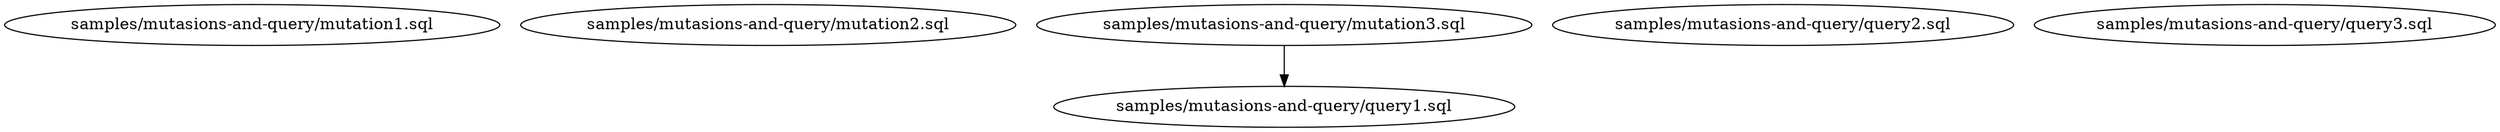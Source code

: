 digraph G {
0 [label="samples/mutasions-and-query/mutation1.sql", shape="", type=query];
1 [label="samples/mutasions-and-query/mutation2.sql", shape="", type=query];
2 [label="samples/mutasions-and-query/mutation3.sql", shape="", type=query];
3 [label="samples/mutasions-and-query/query1.sql", shape="", type=query];
4 [label="samples/mutasions-and-query/query2.sql", shape="", type=query];
5 [label="samples/mutasions-and-query/query3.sql", shape="", type=query];
2->3 ;
}

